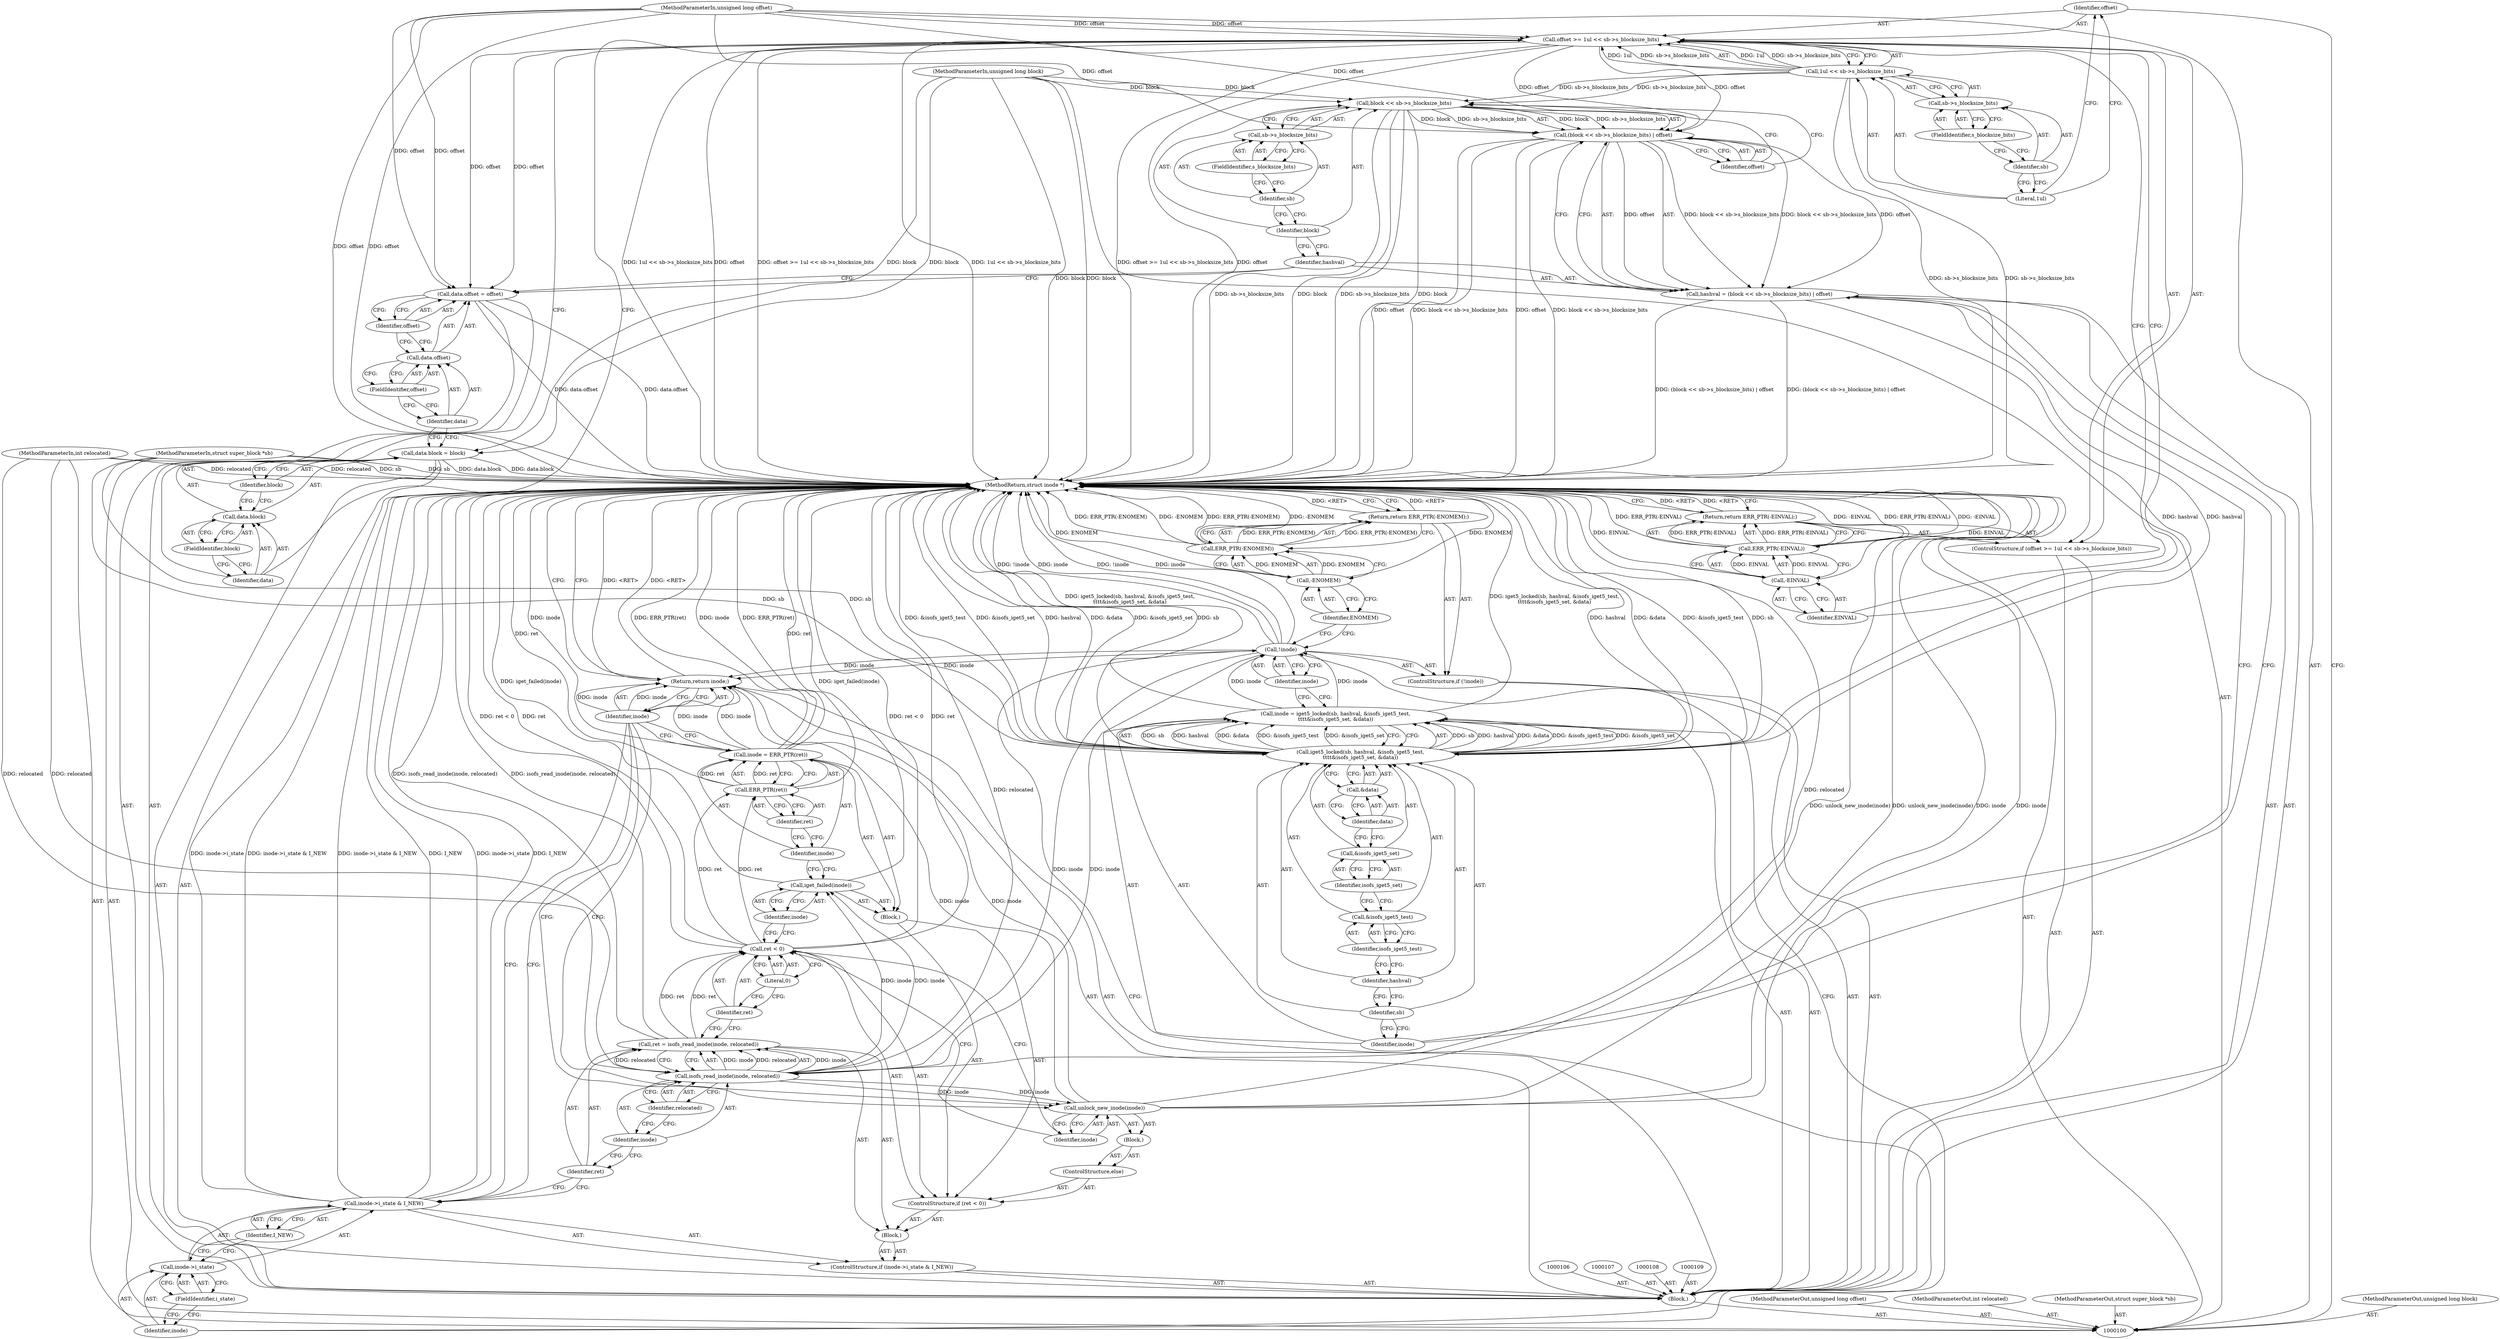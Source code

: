 digraph "0_linux_410dd3cf4c9b36f27ed4542ee18b1af5e68645a4" {
"1000110" [label="(ControlStructure,if (offset >= 1ul << sb->s_blocksize_bits))"];
"1000113" [label="(Call,1ul << sb->s_blocksize_bits)"];
"1000114" [label="(Literal,1ul)"];
"1000115" [label="(Call,sb->s_blocksize_bits)"];
"1000116" [label="(Identifier,sb)"];
"1000117" [label="(FieldIdentifier,s_blocksize_bits)"];
"1000111" [label="(Call,offset >= 1ul << sb->s_blocksize_bits)"];
"1000112" [label="(Identifier,offset)"];
"1000120" [label="(Call,-EINVAL)"];
"1000121" [label="(Identifier,EINVAL)"];
"1000118" [label="(Return,return ERR_PTR(-EINVAL);)"];
"1000119" [label="(Call,ERR_PTR(-EINVAL))"];
"1000122" [label="(Call,data.block = block)"];
"1000123" [label="(Call,data.block)"];
"1000124" [label="(Identifier,data)"];
"1000126" [label="(Identifier,block)"];
"1000125" [label="(FieldIdentifier,block)"];
"1000127" [label="(Call,data.offset = offset)"];
"1000128" [label="(Call,data.offset)"];
"1000129" [label="(Identifier,data)"];
"1000131" [label="(Identifier,offset)"];
"1000130" [label="(FieldIdentifier,offset)"];
"1000132" [label="(Call,hashval = (block << sb->s_blocksize_bits) | offset)"];
"1000133" [label="(Identifier,hashval)"];
"1000134" [label="(Call,(block << sb->s_blocksize_bits) | offset)"];
"1000135" [label="(Call,block << sb->s_blocksize_bits)"];
"1000136" [label="(Identifier,block)"];
"1000137" [label="(Call,sb->s_blocksize_bits)"];
"1000138" [label="(Identifier,sb)"];
"1000139" [label="(FieldIdentifier,s_blocksize_bits)"];
"1000140" [label="(Identifier,offset)"];
"1000188" [label="(MethodReturn,struct inode *)"];
"1000101" [label="(MethodParameterIn,struct super_block *sb)"];
"1000275" [label="(MethodParameterOut,struct super_block *sb)"];
"1000141" [label="(Call,inode = iget5_locked(sb, hashval, &isofs_iget5_test,\n\t\t\t\t&isofs_iget5_set, &data))"];
"1000142" [label="(Identifier,inode)"];
"1000144" [label="(Identifier,sb)"];
"1000145" [label="(Identifier,hashval)"];
"1000146" [label="(Call,&isofs_iget5_test)"];
"1000147" [label="(Identifier,isofs_iget5_test)"];
"1000143" [label="(Call,iget5_locked(sb, hashval, &isofs_iget5_test,\n\t\t\t\t&isofs_iget5_set, &data))"];
"1000150" [label="(Call,&data)"];
"1000151" [label="(Identifier,data)"];
"1000148" [label="(Call,&isofs_iget5_set)"];
"1000149" [label="(Identifier,isofs_iget5_set)"];
"1000152" [label="(ControlStructure,if (!inode))"];
"1000153" [label="(Call,!inode)"];
"1000154" [label="(Identifier,inode)"];
"1000156" [label="(Call,ERR_PTR(-ENOMEM))"];
"1000157" [label="(Call,-ENOMEM)"];
"1000158" [label="(Identifier,ENOMEM)"];
"1000155" [label="(Return,return ERR_PTR(-ENOMEM);)"];
"1000163" [label="(FieldIdentifier,i_state)"];
"1000159" [label="(ControlStructure,if (inode->i_state & I_NEW))"];
"1000164" [label="(Identifier,I_NEW)"];
"1000165" [label="(Block,)"];
"1000160" [label="(Call,inode->i_state & I_NEW)"];
"1000161" [label="(Call,inode->i_state)"];
"1000162" [label="(Identifier,inode)"];
"1000166" [label="(Call,ret = isofs_read_inode(inode, relocated))"];
"1000167" [label="(Identifier,ret)"];
"1000169" [label="(Identifier,inode)"];
"1000170" [label="(Identifier,relocated)"];
"1000168" [label="(Call,isofs_read_inode(inode, relocated))"];
"1000174" [label="(Literal,0)"];
"1000175" [label="(Block,)"];
"1000171" [label="(ControlStructure,if (ret < 0))"];
"1000172" [label="(Call,ret < 0)"];
"1000173" [label="(Identifier,ret)"];
"1000177" [label="(Identifier,inode)"];
"1000176" [label="(Call,iget_failed(inode))"];
"1000102" [label="(MethodParameterIn,unsigned long block)"];
"1000276" [label="(MethodParameterOut,unsigned long block)"];
"1000180" [label="(Call,ERR_PTR(ret))"];
"1000181" [label="(Identifier,ret)"];
"1000178" [label="(Call,inode = ERR_PTR(ret))"];
"1000179" [label="(Identifier,inode)"];
"1000182" [label="(ControlStructure,else)"];
"1000183" [label="(Block,)"];
"1000185" [label="(Identifier,inode)"];
"1000184" [label="(Call,unlock_new_inode(inode))"];
"1000186" [label="(Return,return inode;)"];
"1000187" [label="(Identifier,inode)"];
"1000103" [label="(MethodParameterIn,unsigned long offset)"];
"1000277" [label="(MethodParameterOut,unsigned long offset)"];
"1000104" [label="(MethodParameterIn,int relocated)"];
"1000278" [label="(MethodParameterOut,int relocated)"];
"1000105" [label="(Block,)"];
"1000110" -> "1000105"  [label="AST: "];
"1000111" -> "1000110"  [label="AST: "];
"1000118" -> "1000110"  [label="AST: "];
"1000113" -> "1000111"  [label="AST: "];
"1000113" -> "1000115"  [label="CFG: "];
"1000114" -> "1000113"  [label="AST: "];
"1000115" -> "1000113"  [label="AST: "];
"1000111" -> "1000113"  [label="CFG: "];
"1000113" -> "1000188"  [label="DDG: sb->s_blocksize_bits"];
"1000113" -> "1000111"  [label="DDG: 1ul"];
"1000113" -> "1000111"  [label="DDG: sb->s_blocksize_bits"];
"1000113" -> "1000135"  [label="DDG: sb->s_blocksize_bits"];
"1000114" -> "1000113"  [label="AST: "];
"1000114" -> "1000112"  [label="CFG: "];
"1000116" -> "1000114"  [label="CFG: "];
"1000115" -> "1000113"  [label="AST: "];
"1000115" -> "1000117"  [label="CFG: "];
"1000116" -> "1000115"  [label="AST: "];
"1000117" -> "1000115"  [label="AST: "];
"1000113" -> "1000115"  [label="CFG: "];
"1000116" -> "1000115"  [label="AST: "];
"1000116" -> "1000114"  [label="CFG: "];
"1000117" -> "1000116"  [label="CFG: "];
"1000117" -> "1000115"  [label="AST: "];
"1000117" -> "1000116"  [label="CFG: "];
"1000115" -> "1000117"  [label="CFG: "];
"1000111" -> "1000110"  [label="AST: "];
"1000111" -> "1000113"  [label="CFG: "];
"1000112" -> "1000111"  [label="AST: "];
"1000113" -> "1000111"  [label="AST: "];
"1000121" -> "1000111"  [label="CFG: "];
"1000124" -> "1000111"  [label="CFG: "];
"1000111" -> "1000188"  [label="DDG: offset"];
"1000111" -> "1000188"  [label="DDG: 1ul << sb->s_blocksize_bits"];
"1000111" -> "1000188"  [label="DDG: offset >= 1ul << sb->s_blocksize_bits"];
"1000103" -> "1000111"  [label="DDG: offset"];
"1000113" -> "1000111"  [label="DDG: 1ul"];
"1000113" -> "1000111"  [label="DDG: sb->s_blocksize_bits"];
"1000111" -> "1000127"  [label="DDG: offset"];
"1000111" -> "1000134"  [label="DDG: offset"];
"1000112" -> "1000111"  [label="AST: "];
"1000112" -> "1000100"  [label="CFG: "];
"1000114" -> "1000112"  [label="CFG: "];
"1000120" -> "1000119"  [label="AST: "];
"1000120" -> "1000121"  [label="CFG: "];
"1000121" -> "1000120"  [label="AST: "];
"1000119" -> "1000120"  [label="CFG: "];
"1000120" -> "1000188"  [label="DDG: EINVAL"];
"1000120" -> "1000119"  [label="DDG: EINVAL"];
"1000121" -> "1000120"  [label="AST: "];
"1000121" -> "1000111"  [label="CFG: "];
"1000120" -> "1000121"  [label="CFG: "];
"1000118" -> "1000110"  [label="AST: "];
"1000118" -> "1000119"  [label="CFG: "];
"1000119" -> "1000118"  [label="AST: "];
"1000188" -> "1000118"  [label="CFG: "];
"1000118" -> "1000188"  [label="DDG: <RET>"];
"1000119" -> "1000118"  [label="DDG: ERR_PTR(-EINVAL)"];
"1000119" -> "1000118"  [label="AST: "];
"1000119" -> "1000120"  [label="CFG: "];
"1000120" -> "1000119"  [label="AST: "];
"1000118" -> "1000119"  [label="CFG: "];
"1000119" -> "1000188"  [label="DDG: ERR_PTR(-EINVAL)"];
"1000119" -> "1000188"  [label="DDG: -EINVAL"];
"1000119" -> "1000118"  [label="DDG: ERR_PTR(-EINVAL)"];
"1000120" -> "1000119"  [label="DDG: EINVAL"];
"1000122" -> "1000105"  [label="AST: "];
"1000122" -> "1000126"  [label="CFG: "];
"1000123" -> "1000122"  [label="AST: "];
"1000126" -> "1000122"  [label="AST: "];
"1000129" -> "1000122"  [label="CFG: "];
"1000122" -> "1000188"  [label="DDG: data.block"];
"1000102" -> "1000122"  [label="DDG: block"];
"1000123" -> "1000122"  [label="AST: "];
"1000123" -> "1000125"  [label="CFG: "];
"1000124" -> "1000123"  [label="AST: "];
"1000125" -> "1000123"  [label="AST: "];
"1000126" -> "1000123"  [label="CFG: "];
"1000124" -> "1000123"  [label="AST: "];
"1000124" -> "1000111"  [label="CFG: "];
"1000125" -> "1000124"  [label="CFG: "];
"1000126" -> "1000122"  [label="AST: "];
"1000126" -> "1000123"  [label="CFG: "];
"1000122" -> "1000126"  [label="CFG: "];
"1000125" -> "1000123"  [label="AST: "];
"1000125" -> "1000124"  [label="CFG: "];
"1000123" -> "1000125"  [label="CFG: "];
"1000127" -> "1000105"  [label="AST: "];
"1000127" -> "1000131"  [label="CFG: "];
"1000128" -> "1000127"  [label="AST: "];
"1000131" -> "1000127"  [label="AST: "];
"1000133" -> "1000127"  [label="CFG: "];
"1000127" -> "1000188"  [label="DDG: data.offset"];
"1000111" -> "1000127"  [label="DDG: offset"];
"1000103" -> "1000127"  [label="DDG: offset"];
"1000128" -> "1000127"  [label="AST: "];
"1000128" -> "1000130"  [label="CFG: "];
"1000129" -> "1000128"  [label="AST: "];
"1000130" -> "1000128"  [label="AST: "];
"1000131" -> "1000128"  [label="CFG: "];
"1000129" -> "1000128"  [label="AST: "];
"1000129" -> "1000122"  [label="CFG: "];
"1000130" -> "1000129"  [label="CFG: "];
"1000131" -> "1000127"  [label="AST: "];
"1000131" -> "1000128"  [label="CFG: "];
"1000127" -> "1000131"  [label="CFG: "];
"1000130" -> "1000128"  [label="AST: "];
"1000130" -> "1000129"  [label="CFG: "];
"1000128" -> "1000130"  [label="CFG: "];
"1000132" -> "1000105"  [label="AST: "];
"1000132" -> "1000134"  [label="CFG: "];
"1000133" -> "1000132"  [label="AST: "];
"1000134" -> "1000132"  [label="AST: "];
"1000142" -> "1000132"  [label="CFG: "];
"1000132" -> "1000188"  [label="DDG: (block << sb->s_blocksize_bits) | offset"];
"1000134" -> "1000132"  [label="DDG: block << sb->s_blocksize_bits"];
"1000134" -> "1000132"  [label="DDG: offset"];
"1000132" -> "1000143"  [label="DDG: hashval"];
"1000133" -> "1000132"  [label="AST: "];
"1000133" -> "1000127"  [label="CFG: "];
"1000136" -> "1000133"  [label="CFG: "];
"1000134" -> "1000132"  [label="AST: "];
"1000134" -> "1000140"  [label="CFG: "];
"1000135" -> "1000134"  [label="AST: "];
"1000140" -> "1000134"  [label="AST: "];
"1000132" -> "1000134"  [label="CFG: "];
"1000134" -> "1000188"  [label="DDG: offset"];
"1000134" -> "1000188"  [label="DDG: block << sb->s_blocksize_bits"];
"1000134" -> "1000132"  [label="DDG: block << sb->s_blocksize_bits"];
"1000134" -> "1000132"  [label="DDG: offset"];
"1000135" -> "1000134"  [label="DDG: block"];
"1000135" -> "1000134"  [label="DDG: sb->s_blocksize_bits"];
"1000103" -> "1000134"  [label="DDG: offset"];
"1000111" -> "1000134"  [label="DDG: offset"];
"1000135" -> "1000134"  [label="AST: "];
"1000135" -> "1000137"  [label="CFG: "];
"1000136" -> "1000135"  [label="AST: "];
"1000137" -> "1000135"  [label="AST: "];
"1000140" -> "1000135"  [label="CFG: "];
"1000135" -> "1000188"  [label="DDG: sb->s_blocksize_bits"];
"1000135" -> "1000188"  [label="DDG: block"];
"1000135" -> "1000134"  [label="DDG: block"];
"1000135" -> "1000134"  [label="DDG: sb->s_blocksize_bits"];
"1000102" -> "1000135"  [label="DDG: block"];
"1000113" -> "1000135"  [label="DDG: sb->s_blocksize_bits"];
"1000136" -> "1000135"  [label="AST: "];
"1000136" -> "1000133"  [label="CFG: "];
"1000138" -> "1000136"  [label="CFG: "];
"1000137" -> "1000135"  [label="AST: "];
"1000137" -> "1000139"  [label="CFG: "];
"1000138" -> "1000137"  [label="AST: "];
"1000139" -> "1000137"  [label="AST: "];
"1000135" -> "1000137"  [label="CFG: "];
"1000138" -> "1000137"  [label="AST: "];
"1000138" -> "1000136"  [label="CFG: "];
"1000139" -> "1000138"  [label="CFG: "];
"1000139" -> "1000137"  [label="AST: "];
"1000139" -> "1000138"  [label="CFG: "];
"1000137" -> "1000139"  [label="CFG: "];
"1000140" -> "1000134"  [label="AST: "];
"1000140" -> "1000135"  [label="CFG: "];
"1000134" -> "1000140"  [label="CFG: "];
"1000188" -> "1000100"  [label="AST: "];
"1000188" -> "1000118"  [label="CFG: "];
"1000188" -> "1000155"  [label="CFG: "];
"1000188" -> "1000186"  [label="CFG: "];
"1000172" -> "1000188"  [label="DDG: ret < 0"];
"1000172" -> "1000188"  [label="DDG: ret"];
"1000184" -> "1000188"  [label="DDG: inode"];
"1000184" -> "1000188"  [label="DDG: unlock_new_inode(inode)"];
"1000156" -> "1000188"  [label="DDG: -ENOMEM"];
"1000156" -> "1000188"  [label="DDG: ERR_PTR(-ENOMEM)"];
"1000160" -> "1000188"  [label="DDG: inode->i_state & I_NEW"];
"1000160" -> "1000188"  [label="DDG: I_NEW"];
"1000160" -> "1000188"  [label="DDG: inode->i_state"];
"1000180" -> "1000188"  [label="DDG: ret"];
"1000153" -> "1000188"  [label="DDG: inode"];
"1000153" -> "1000188"  [label="DDG: !inode"];
"1000119" -> "1000188"  [label="DDG: ERR_PTR(-EINVAL)"];
"1000119" -> "1000188"  [label="DDG: -EINVAL"];
"1000143" -> "1000188"  [label="DDG: &isofs_iget5_test"];
"1000143" -> "1000188"  [label="DDG: sb"];
"1000143" -> "1000188"  [label="DDG: &isofs_iget5_set"];
"1000143" -> "1000188"  [label="DDG: hashval"];
"1000143" -> "1000188"  [label="DDG: &data"];
"1000135" -> "1000188"  [label="DDG: sb->s_blocksize_bits"];
"1000135" -> "1000188"  [label="DDG: block"];
"1000166" -> "1000188"  [label="DDG: isofs_read_inode(inode, relocated)"];
"1000178" -> "1000188"  [label="DDG: inode"];
"1000178" -> "1000188"  [label="DDG: ERR_PTR(ret)"];
"1000104" -> "1000188"  [label="DDG: relocated"];
"1000122" -> "1000188"  [label="DDG: data.block"];
"1000134" -> "1000188"  [label="DDG: offset"];
"1000134" -> "1000188"  [label="DDG: block << sb->s_blocksize_bits"];
"1000132" -> "1000188"  [label="DDG: (block << sb->s_blocksize_bits) | offset"];
"1000157" -> "1000188"  [label="DDG: ENOMEM"];
"1000103" -> "1000188"  [label="DDG: offset"];
"1000113" -> "1000188"  [label="DDG: sb->s_blocksize_bits"];
"1000120" -> "1000188"  [label="DDG: EINVAL"];
"1000176" -> "1000188"  [label="DDG: iget_failed(inode)"];
"1000102" -> "1000188"  [label="DDG: block"];
"1000111" -> "1000188"  [label="DDG: offset"];
"1000111" -> "1000188"  [label="DDG: 1ul << sb->s_blocksize_bits"];
"1000111" -> "1000188"  [label="DDG: offset >= 1ul << sb->s_blocksize_bits"];
"1000101" -> "1000188"  [label="DDG: sb"];
"1000141" -> "1000188"  [label="DDG: iget5_locked(sb, hashval, &isofs_iget5_test,\n\t\t\t\t&isofs_iget5_set, &data)"];
"1000168" -> "1000188"  [label="DDG: relocated"];
"1000127" -> "1000188"  [label="DDG: data.offset"];
"1000118" -> "1000188"  [label="DDG: <RET>"];
"1000186" -> "1000188"  [label="DDG: <RET>"];
"1000155" -> "1000188"  [label="DDG: <RET>"];
"1000101" -> "1000100"  [label="AST: "];
"1000101" -> "1000188"  [label="DDG: sb"];
"1000101" -> "1000143"  [label="DDG: sb"];
"1000275" -> "1000100"  [label="AST: "];
"1000141" -> "1000105"  [label="AST: "];
"1000141" -> "1000143"  [label="CFG: "];
"1000142" -> "1000141"  [label="AST: "];
"1000143" -> "1000141"  [label="AST: "];
"1000154" -> "1000141"  [label="CFG: "];
"1000141" -> "1000188"  [label="DDG: iget5_locked(sb, hashval, &isofs_iget5_test,\n\t\t\t\t&isofs_iget5_set, &data)"];
"1000143" -> "1000141"  [label="DDG: sb"];
"1000143" -> "1000141"  [label="DDG: hashval"];
"1000143" -> "1000141"  [label="DDG: &data"];
"1000143" -> "1000141"  [label="DDG: &isofs_iget5_test"];
"1000143" -> "1000141"  [label="DDG: &isofs_iget5_set"];
"1000141" -> "1000153"  [label="DDG: inode"];
"1000142" -> "1000141"  [label="AST: "];
"1000142" -> "1000132"  [label="CFG: "];
"1000144" -> "1000142"  [label="CFG: "];
"1000144" -> "1000143"  [label="AST: "];
"1000144" -> "1000142"  [label="CFG: "];
"1000145" -> "1000144"  [label="CFG: "];
"1000145" -> "1000143"  [label="AST: "];
"1000145" -> "1000144"  [label="CFG: "];
"1000147" -> "1000145"  [label="CFG: "];
"1000146" -> "1000143"  [label="AST: "];
"1000146" -> "1000147"  [label="CFG: "];
"1000147" -> "1000146"  [label="AST: "];
"1000149" -> "1000146"  [label="CFG: "];
"1000147" -> "1000146"  [label="AST: "];
"1000147" -> "1000145"  [label="CFG: "];
"1000146" -> "1000147"  [label="CFG: "];
"1000143" -> "1000141"  [label="AST: "];
"1000143" -> "1000150"  [label="CFG: "];
"1000144" -> "1000143"  [label="AST: "];
"1000145" -> "1000143"  [label="AST: "];
"1000146" -> "1000143"  [label="AST: "];
"1000148" -> "1000143"  [label="AST: "];
"1000150" -> "1000143"  [label="AST: "];
"1000141" -> "1000143"  [label="CFG: "];
"1000143" -> "1000188"  [label="DDG: &isofs_iget5_test"];
"1000143" -> "1000188"  [label="DDG: sb"];
"1000143" -> "1000188"  [label="DDG: &isofs_iget5_set"];
"1000143" -> "1000188"  [label="DDG: hashval"];
"1000143" -> "1000188"  [label="DDG: &data"];
"1000143" -> "1000141"  [label="DDG: sb"];
"1000143" -> "1000141"  [label="DDG: hashval"];
"1000143" -> "1000141"  [label="DDG: &data"];
"1000143" -> "1000141"  [label="DDG: &isofs_iget5_test"];
"1000143" -> "1000141"  [label="DDG: &isofs_iget5_set"];
"1000101" -> "1000143"  [label="DDG: sb"];
"1000132" -> "1000143"  [label="DDG: hashval"];
"1000150" -> "1000143"  [label="AST: "];
"1000150" -> "1000151"  [label="CFG: "];
"1000151" -> "1000150"  [label="AST: "];
"1000143" -> "1000150"  [label="CFG: "];
"1000151" -> "1000150"  [label="AST: "];
"1000151" -> "1000148"  [label="CFG: "];
"1000150" -> "1000151"  [label="CFG: "];
"1000148" -> "1000143"  [label="AST: "];
"1000148" -> "1000149"  [label="CFG: "];
"1000149" -> "1000148"  [label="AST: "];
"1000151" -> "1000148"  [label="CFG: "];
"1000149" -> "1000148"  [label="AST: "];
"1000149" -> "1000146"  [label="CFG: "];
"1000148" -> "1000149"  [label="CFG: "];
"1000152" -> "1000105"  [label="AST: "];
"1000153" -> "1000152"  [label="AST: "];
"1000155" -> "1000152"  [label="AST: "];
"1000153" -> "1000152"  [label="AST: "];
"1000153" -> "1000154"  [label="CFG: "];
"1000154" -> "1000153"  [label="AST: "];
"1000158" -> "1000153"  [label="CFG: "];
"1000162" -> "1000153"  [label="CFG: "];
"1000153" -> "1000188"  [label="DDG: inode"];
"1000153" -> "1000188"  [label="DDG: !inode"];
"1000141" -> "1000153"  [label="DDG: inode"];
"1000153" -> "1000168"  [label="DDG: inode"];
"1000153" -> "1000186"  [label="DDG: inode"];
"1000154" -> "1000153"  [label="AST: "];
"1000154" -> "1000141"  [label="CFG: "];
"1000153" -> "1000154"  [label="CFG: "];
"1000156" -> "1000155"  [label="AST: "];
"1000156" -> "1000157"  [label="CFG: "];
"1000157" -> "1000156"  [label="AST: "];
"1000155" -> "1000156"  [label="CFG: "];
"1000156" -> "1000188"  [label="DDG: -ENOMEM"];
"1000156" -> "1000188"  [label="DDG: ERR_PTR(-ENOMEM)"];
"1000156" -> "1000155"  [label="DDG: ERR_PTR(-ENOMEM)"];
"1000157" -> "1000156"  [label="DDG: ENOMEM"];
"1000157" -> "1000156"  [label="AST: "];
"1000157" -> "1000158"  [label="CFG: "];
"1000158" -> "1000157"  [label="AST: "];
"1000156" -> "1000157"  [label="CFG: "];
"1000157" -> "1000188"  [label="DDG: ENOMEM"];
"1000157" -> "1000156"  [label="DDG: ENOMEM"];
"1000158" -> "1000157"  [label="AST: "];
"1000158" -> "1000153"  [label="CFG: "];
"1000157" -> "1000158"  [label="CFG: "];
"1000155" -> "1000152"  [label="AST: "];
"1000155" -> "1000156"  [label="CFG: "];
"1000156" -> "1000155"  [label="AST: "];
"1000188" -> "1000155"  [label="CFG: "];
"1000155" -> "1000188"  [label="DDG: <RET>"];
"1000156" -> "1000155"  [label="DDG: ERR_PTR(-ENOMEM)"];
"1000163" -> "1000161"  [label="AST: "];
"1000163" -> "1000162"  [label="CFG: "];
"1000161" -> "1000163"  [label="CFG: "];
"1000159" -> "1000105"  [label="AST: "];
"1000160" -> "1000159"  [label="AST: "];
"1000165" -> "1000159"  [label="AST: "];
"1000164" -> "1000160"  [label="AST: "];
"1000164" -> "1000161"  [label="CFG: "];
"1000160" -> "1000164"  [label="CFG: "];
"1000165" -> "1000159"  [label="AST: "];
"1000166" -> "1000165"  [label="AST: "];
"1000171" -> "1000165"  [label="AST: "];
"1000160" -> "1000159"  [label="AST: "];
"1000160" -> "1000164"  [label="CFG: "];
"1000161" -> "1000160"  [label="AST: "];
"1000164" -> "1000160"  [label="AST: "];
"1000167" -> "1000160"  [label="CFG: "];
"1000187" -> "1000160"  [label="CFG: "];
"1000160" -> "1000188"  [label="DDG: inode->i_state & I_NEW"];
"1000160" -> "1000188"  [label="DDG: I_NEW"];
"1000160" -> "1000188"  [label="DDG: inode->i_state"];
"1000161" -> "1000160"  [label="AST: "];
"1000161" -> "1000163"  [label="CFG: "];
"1000162" -> "1000161"  [label="AST: "];
"1000163" -> "1000161"  [label="AST: "];
"1000164" -> "1000161"  [label="CFG: "];
"1000162" -> "1000161"  [label="AST: "];
"1000162" -> "1000153"  [label="CFG: "];
"1000163" -> "1000162"  [label="CFG: "];
"1000166" -> "1000165"  [label="AST: "];
"1000166" -> "1000168"  [label="CFG: "];
"1000167" -> "1000166"  [label="AST: "];
"1000168" -> "1000166"  [label="AST: "];
"1000173" -> "1000166"  [label="CFG: "];
"1000166" -> "1000188"  [label="DDG: isofs_read_inode(inode, relocated)"];
"1000168" -> "1000166"  [label="DDG: inode"];
"1000168" -> "1000166"  [label="DDG: relocated"];
"1000166" -> "1000172"  [label="DDG: ret"];
"1000167" -> "1000166"  [label="AST: "];
"1000167" -> "1000160"  [label="CFG: "];
"1000169" -> "1000167"  [label="CFG: "];
"1000169" -> "1000168"  [label="AST: "];
"1000169" -> "1000167"  [label="CFG: "];
"1000170" -> "1000169"  [label="CFG: "];
"1000170" -> "1000168"  [label="AST: "];
"1000170" -> "1000169"  [label="CFG: "];
"1000168" -> "1000170"  [label="CFG: "];
"1000168" -> "1000166"  [label="AST: "];
"1000168" -> "1000170"  [label="CFG: "];
"1000169" -> "1000168"  [label="AST: "];
"1000170" -> "1000168"  [label="AST: "];
"1000166" -> "1000168"  [label="CFG: "];
"1000168" -> "1000188"  [label="DDG: relocated"];
"1000168" -> "1000166"  [label="DDG: inode"];
"1000168" -> "1000166"  [label="DDG: relocated"];
"1000153" -> "1000168"  [label="DDG: inode"];
"1000104" -> "1000168"  [label="DDG: relocated"];
"1000168" -> "1000176"  [label="DDG: inode"];
"1000168" -> "1000184"  [label="DDG: inode"];
"1000174" -> "1000172"  [label="AST: "];
"1000174" -> "1000173"  [label="CFG: "];
"1000172" -> "1000174"  [label="CFG: "];
"1000175" -> "1000171"  [label="AST: "];
"1000176" -> "1000175"  [label="AST: "];
"1000178" -> "1000175"  [label="AST: "];
"1000171" -> "1000165"  [label="AST: "];
"1000172" -> "1000171"  [label="AST: "];
"1000175" -> "1000171"  [label="AST: "];
"1000182" -> "1000171"  [label="AST: "];
"1000172" -> "1000171"  [label="AST: "];
"1000172" -> "1000174"  [label="CFG: "];
"1000173" -> "1000172"  [label="AST: "];
"1000174" -> "1000172"  [label="AST: "];
"1000177" -> "1000172"  [label="CFG: "];
"1000185" -> "1000172"  [label="CFG: "];
"1000172" -> "1000188"  [label="DDG: ret < 0"];
"1000172" -> "1000188"  [label="DDG: ret"];
"1000166" -> "1000172"  [label="DDG: ret"];
"1000172" -> "1000180"  [label="DDG: ret"];
"1000173" -> "1000172"  [label="AST: "];
"1000173" -> "1000166"  [label="CFG: "];
"1000174" -> "1000173"  [label="CFG: "];
"1000177" -> "1000176"  [label="AST: "];
"1000177" -> "1000172"  [label="CFG: "];
"1000176" -> "1000177"  [label="CFG: "];
"1000176" -> "1000175"  [label="AST: "];
"1000176" -> "1000177"  [label="CFG: "];
"1000177" -> "1000176"  [label="AST: "];
"1000179" -> "1000176"  [label="CFG: "];
"1000176" -> "1000188"  [label="DDG: iget_failed(inode)"];
"1000168" -> "1000176"  [label="DDG: inode"];
"1000102" -> "1000100"  [label="AST: "];
"1000102" -> "1000188"  [label="DDG: block"];
"1000102" -> "1000122"  [label="DDG: block"];
"1000102" -> "1000135"  [label="DDG: block"];
"1000276" -> "1000100"  [label="AST: "];
"1000180" -> "1000178"  [label="AST: "];
"1000180" -> "1000181"  [label="CFG: "];
"1000181" -> "1000180"  [label="AST: "];
"1000178" -> "1000180"  [label="CFG: "];
"1000180" -> "1000188"  [label="DDG: ret"];
"1000180" -> "1000178"  [label="DDG: ret"];
"1000172" -> "1000180"  [label="DDG: ret"];
"1000181" -> "1000180"  [label="AST: "];
"1000181" -> "1000179"  [label="CFG: "];
"1000180" -> "1000181"  [label="CFG: "];
"1000178" -> "1000175"  [label="AST: "];
"1000178" -> "1000180"  [label="CFG: "];
"1000179" -> "1000178"  [label="AST: "];
"1000180" -> "1000178"  [label="AST: "];
"1000187" -> "1000178"  [label="CFG: "];
"1000178" -> "1000188"  [label="DDG: inode"];
"1000178" -> "1000188"  [label="DDG: ERR_PTR(ret)"];
"1000180" -> "1000178"  [label="DDG: ret"];
"1000178" -> "1000186"  [label="DDG: inode"];
"1000179" -> "1000178"  [label="AST: "];
"1000179" -> "1000176"  [label="CFG: "];
"1000181" -> "1000179"  [label="CFG: "];
"1000182" -> "1000171"  [label="AST: "];
"1000183" -> "1000182"  [label="AST: "];
"1000183" -> "1000182"  [label="AST: "];
"1000184" -> "1000183"  [label="AST: "];
"1000185" -> "1000184"  [label="AST: "];
"1000185" -> "1000172"  [label="CFG: "];
"1000184" -> "1000185"  [label="CFG: "];
"1000184" -> "1000183"  [label="AST: "];
"1000184" -> "1000185"  [label="CFG: "];
"1000185" -> "1000184"  [label="AST: "];
"1000187" -> "1000184"  [label="CFG: "];
"1000184" -> "1000188"  [label="DDG: inode"];
"1000184" -> "1000188"  [label="DDG: unlock_new_inode(inode)"];
"1000168" -> "1000184"  [label="DDG: inode"];
"1000184" -> "1000186"  [label="DDG: inode"];
"1000186" -> "1000105"  [label="AST: "];
"1000186" -> "1000187"  [label="CFG: "];
"1000187" -> "1000186"  [label="AST: "];
"1000188" -> "1000186"  [label="CFG: "];
"1000186" -> "1000188"  [label="DDG: <RET>"];
"1000187" -> "1000186"  [label="DDG: inode"];
"1000184" -> "1000186"  [label="DDG: inode"];
"1000178" -> "1000186"  [label="DDG: inode"];
"1000153" -> "1000186"  [label="DDG: inode"];
"1000187" -> "1000186"  [label="AST: "];
"1000187" -> "1000178"  [label="CFG: "];
"1000187" -> "1000184"  [label="CFG: "];
"1000187" -> "1000160"  [label="CFG: "];
"1000186" -> "1000187"  [label="CFG: "];
"1000187" -> "1000186"  [label="DDG: inode"];
"1000103" -> "1000100"  [label="AST: "];
"1000103" -> "1000188"  [label="DDG: offset"];
"1000103" -> "1000111"  [label="DDG: offset"];
"1000103" -> "1000127"  [label="DDG: offset"];
"1000103" -> "1000134"  [label="DDG: offset"];
"1000277" -> "1000100"  [label="AST: "];
"1000104" -> "1000100"  [label="AST: "];
"1000104" -> "1000188"  [label="DDG: relocated"];
"1000104" -> "1000168"  [label="DDG: relocated"];
"1000278" -> "1000100"  [label="AST: "];
"1000105" -> "1000100"  [label="AST: "];
"1000106" -> "1000105"  [label="AST: "];
"1000107" -> "1000105"  [label="AST: "];
"1000108" -> "1000105"  [label="AST: "];
"1000109" -> "1000105"  [label="AST: "];
"1000110" -> "1000105"  [label="AST: "];
"1000122" -> "1000105"  [label="AST: "];
"1000127" -> "1000105"  [label="AST: "];
"1000132" -> "1000105"  [label="AST: "];
"1000141" -> "1000105"  [label="AST: "];
"1000152" -> "1000105"  [label="AST: "];
"1000159" -> "1000105"  [label="AST: "];
"1000186" -> "1000105"  [label="AST: "];
}
